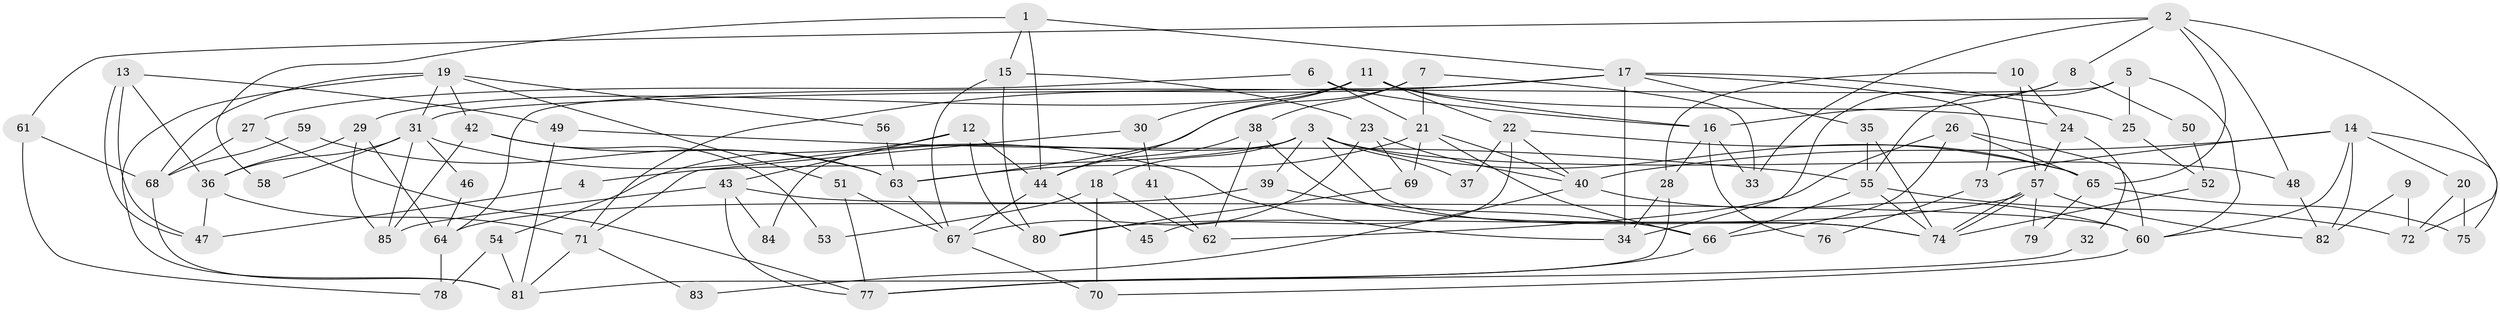 // Generated by graph-tools (version 1.1) at 2025/36/03/09/25 02:36:11]
// undirected, 85 vertices, 170 edges
graph export_dot {
graph [start="1"]
  node [color=gray90,style=filled];
  1;
  2;
  3;
  4;
  5;
  6;
  7;
  8;
  9;
  10;
  11;
  12;
  13;
  14;
  15;
  16;
  17;
  18;
  19;
  20;
  21;
  22;
  23;
  24;
  25;
  26;
  27;
  28;
  29;
  30;
  31;
  32;
  33;
  34;
  35;
  36;
  37;
  38;
  39;
  40;
  41;
  42;
  43;
  44;
  45;
  46;
  47;
  48;
  49;
  50;
  51;
  52;
  53;
  54;
  55;
  56;
  57;
  58;
  59;
  60;
  61;
  62;
  63;
  64;
  65;
  66;
  67;
  68;
  69;
  70;
  71;
  72;
  73;
  74;
  75;
  76;
  77;
  78;
  79;
  80;
  81;
  82;
  83;
  84;
  85;
  1 -- 15;
  1 -- 44;
  1 -- 17;
  1 -- 58;
  2 -- 48;
  2 -- 33;
  2 -- 8;
  2 -- 61;
  2 -- 65;
  2 -- 72;
  3 -- 39;
  3 -- 74;
  3 -- 4;
  3 -- 18;
  3 -- 37;
  3 -- 48;
  3 -- 65;
  3 -- 84;
  4 -- 47;
  5 -- 60;
  5 -- 55;
  5 -- 25;
  5 -- 64;
  6 -- 27;
  6 -- 16;
  6 -- 21;
  7 -- 21;
  7 -- 63;
  7 -- 33;
  7 -- 38;
  8 -- 16;
  8 -- 34;
  8 -- 50;
  9 -- 72;
  9 -- 82;
  10 -- 28;
  10 -- 24;
  10 -- 57;
  11 -- 29;
  11 -- 44;
  11 -- 16;
  11 -- 22;
  11 -- 24;
  11 -- 30;
  12 -- 44;
  12 -- 80;
  12 -- 43;
  12 -- 54;
  13 -- 36;
  13 -- 47;
  13 -- 47;
  13 -- 49;
  14 -- 60;
  14 -- 40;
  14 -- 20;
  14 -- 73;
  14 -- 75;
  14 -- 82;
  15 -- 80;
  15 -- 23;
  15 -- 67;
  16 -- 28;
  16 -- 33;
  16 -- 76;
  17 -- 31;
  17 -- 25;
  17 -- 34;
  17 -- 35;
  17 -- 71;
  17 -- 73;
  18 -- 62;
  18 -- 53;
  18 -- 70;
  19 -- 42;
  19 -- 51;
  19 -- 31;
  19 -- 56;
  19 -- 68;
  19 -- 81;
  20 -- 75;
  20 -- 72;
  21 -- 66;
  21 -- 40;
  21 -- 63;
  21 -- 69;
  22 -- 65;
  22 -- 37;
  22 -- 40;
  22 -- 45;
  23 -- 67;
  23 -- 40;
  23 -- 69;
  24 -- 57;
  24 -- 32;
  25 -- 52;
  26 -- 60;
  26 -- 65;
  26 -- 62;
  26 -- 66;
  27 -- 77;
  27 -- 68;
  28 -- 34;
  28 -- 81;
  29 -- 36;
  29 -- 64;
  29 -- 85;
  30 -- 71;
  30 -- 41;
  31 -- 34;
  31 -- 36;
  31 -- 46;
  31 -- 58;
  31 -- 85;
  32 -- 77;
  35 -- 74;
  35 -- 55;
  36 -- 71;
  36 -- 47;
  38 -- 74;
  38 -- 44;
  38 -- 62;
  39 -- 66;
  39 -- 64;
  40 -- 60;
  40 -- 83;
  41 -- 62;
  42 -- 63;
  42 -- 85;
  42 -- 53;
  43 -- 85;
  43 -- 60;
  43 -- 77;
  43 -- 84;
  44 -- 67;
  44 -- 45;
  46 -- 64;
  48 -- 82;
  49 -- 55;
  49 -- 81;
  50 -- 52;
  51 -- 67;
  51 -- 77;
  52 -- 74;
  54 -- 81;
  54 -- 78;
  55 -- 72;
  55 -- 66;
  55 -- 74;
  56 -- 63;
  57 -- 74;
  57 -- 74;
  57 -- 79;
  57 -- 80;
  57 -- 82;
  59 -- 63;
  59 -- 68;
  60 -- 70;
  61 -- 68;
  61 -- 78;
  63 -- 67;
  64 -- 78;
  65 -- 75;
  65 -- 79;
  66 -- 77;
  67 -- 70;
  68 -- 81;
  69 -- 80;
  71 -- 81;
  71 -- 83;
  73 -- 76;
}
